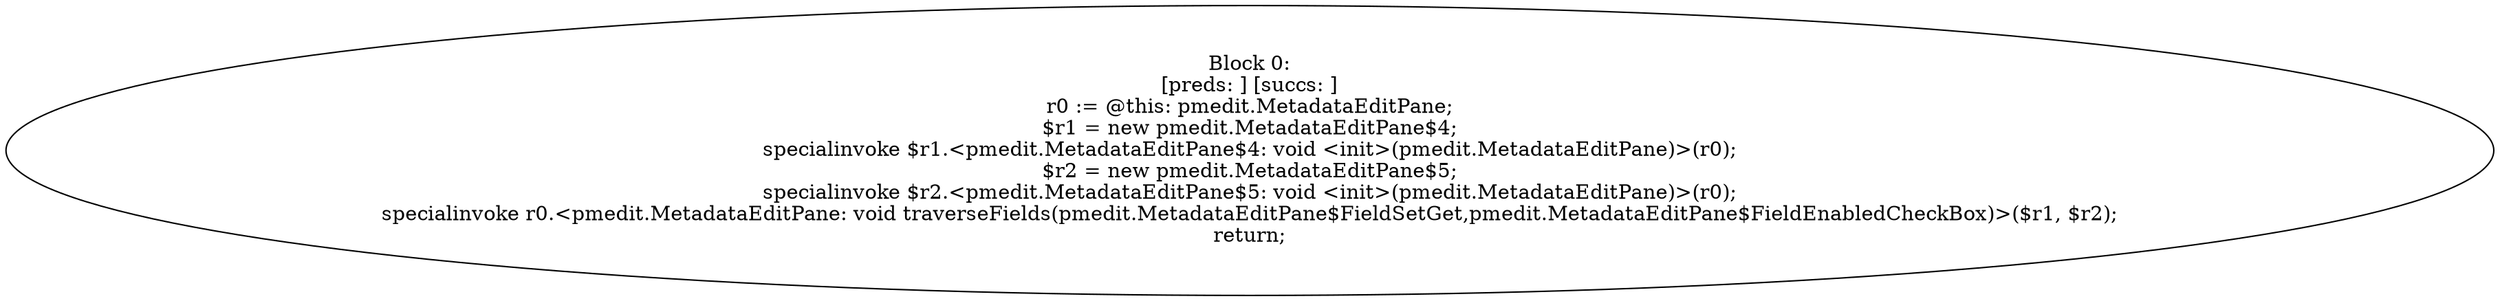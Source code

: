 digraph "unitGraph" {
    "Block 0:
[preds: ] [succs: ]
r0 := @this: pmedit.MetadataEditPane;
$r1 = new pmedit.MetadataEditPane$4;
specialinvoke $r1.<pmedit.MetadataEditPane$4: void <init>(pmedit.MetadataEditPane)>(r0);
$r2 = new pmedit.MetadataEditPane$5;
specialinvoke $r2.<pmedit.MetadataEditPane$5: void <init>(pmedit.MetadataEditPane)>(r0);
specialinvoke r0.<pmedit.MetadataEditPane: void traverseFields(pmedit.MetadataEditPane$FieldSetGet,pmedit.MetadataEditPane$FieldEnabledCheckBox)>($r1, $r2);
return;
"
}
